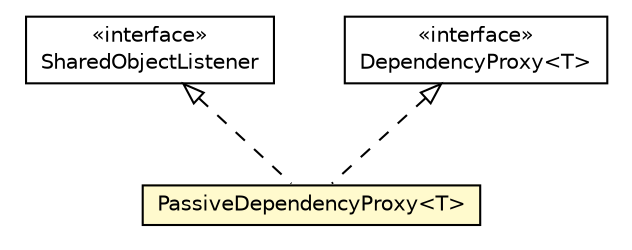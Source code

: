 #!/usr/local/bin/dot
#
# Class diagram 
# Generated by UMLGraph version R5_6-24-gf6e263 (http://www.umlgraph.org/)
#

digraph G {
	edge [fontname="Helvetica",fontsize=10,labelfontname="Helvetica",labelfontsize=10];
	node [fontname="Helvetica",fontsize=10,shape=plaintext];
	nodesep=0.25;
	ranksep=0.5;
	// org.universAAL.middleware.container.SharedObjectListener
	c6305128 [label=<<table title="org.universAAL.middleware.container.SharedObjectListener" border="0" cellborder="1" cellspacing="0" cellpadding="2" port="p" href="../../../middleware/container/SharedObjectListener.html">
		<tr><td><table border="0" cellspacing="0" cellpadding="1">
<tr><td align="center" balign="center"> &#171;interface&#187; </td></tr>
<tr><td align="center" balign="center"> SharedObjectListener </td></tr>
		</table></td></tr>
		</table>>, URL="../../../middleware/container/SharedObjectListener.html", fontname="Helvetica", fontcolor="black", fontsize=10.0];
	// org.universAAL.ioc.dependencies.DependencyProxy<T>
	c6305908 [label=<<table title="org.universAAL.ioc.dependencies.DependencyProxy" border="0" cellborder="1" cellspacing="0" cellpadding="2" port="p" href="../DependencyProxy.html">
		<tr><td><table border="0" cellspacing="0" cellpadding="1">
<tr><td align="center" balign="center"> &#171;interface&#187; </td></tr>
<tr><td align="center" balign="center"> DependencyProxy&lt;T&gt; </td></tr>
		</table></td></tr>
		</table>>, URL="../DependencyProxy.html", fontname="Helvetica", fontcolor="black", fontsize=10.0];
	// org.universAAL.ioc.dependencies.impl.PassiveDependencyProxy<T>
	c6305911 [label=<<table title="org.universAAL.ioc.dependencies.impl.PassiveDependencyProxy" border="0" cellborder="1" cellspacing="0" cellpadding="2" port="p" bgcolor="lemonChiffon" href="./PassiveDependencyProxy.html">
		<tr><td><table border="0" cellspacing="0" cellpadding="1">
<tr><td align="center" balign="center"> PassiveDependencyProxy&lt;T&gt; </td></tr>
		</table></td></tr>
		</table>>, URL="./PassiveDependencyProxy.html", fontname="Helvetica", fontcolor="black", fontsize=10.0];
	//org.universAAL.ioc.dependencies.impl.PassiveDependencyProxy<T> implements org.universAAL.ioc.dependencies.DependencyProxy<T>
	c6305908:p -> c6305911:p [dir=back,arrowtail=empty,style=dashed];
	//org.universAAL.ioc.dependencies.impl.PassiveDependencyProxy<T> implements org.universAAL.middleware.container.SharedObjectListener
	c6305128:p -> c6305911:p [dir=back,arrowtail=empty,style=dashed];
}

